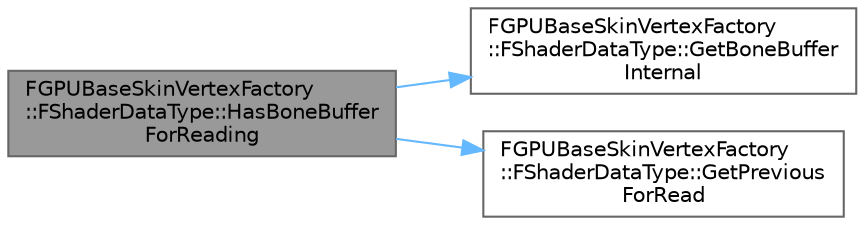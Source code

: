 digraph "FGPUBaseSkinVertexFactory::FShaderDataType::HasBoneBufferForReading"
{
 // INTERACTIVE_SVG=YES
 // LATEX_PDF_SIZE
  bgcolor="transparent";
  edge [fontname=Helvetica,fontsize=10,labelfontname=Helvetica,labelfontsize=10];
  node [fontname=Helvetica,fontsize=10,shape=box,height=0.2,width=0.4];
  rankdir="LR";
  Node1 [id="Node000001",label="FGPUBaseSkinVertexFactory\l::FShaderDataType::HasBoneBuffer\lForReading",height=0.2,width=0.4,color="gray40", fillcolor="grey60", style="filled", fontcolor="black",tooltip=" "];
  Node1 -> Node2 [id="edge1_Node000001_Node000002",color="steelblue1",style="solid",tooltip=" "];
  Node2 [id="Node000002",label="FGPUBaseSkinVertexFactory\l::FShaderDataType::GetBoneBuffer\lInternal",height=0.2,width=0.4,color="grey40", fillcolor="white", style="filled",URL="$d8/d9f/structFGPUBaseSkinVertexFactory_1_1FShaderDataType.html#a9b0b8fa602020cd89c321b4a7e11cbfa",tooltip=" "];
  Node1 -> Node3 [id="edge2_Node000001_Node000003",color="steelblue1",style="solid",tooltip=" "];
  Node3 [id="Node000003",label="FGPUBaseSkinVertexFactory\l::FShaderDataType::GetPrevious\lForRead",height=0.2,width=0.4,color="grey40", fillcolor="white", style="filled",URL="$d8/d9f/structFGPUBaseSkinVertexFactory_1_1FShaderDataType.html#aa2a8a555506eef5ce684a8c26885de5e",tooltip=" "];
}
